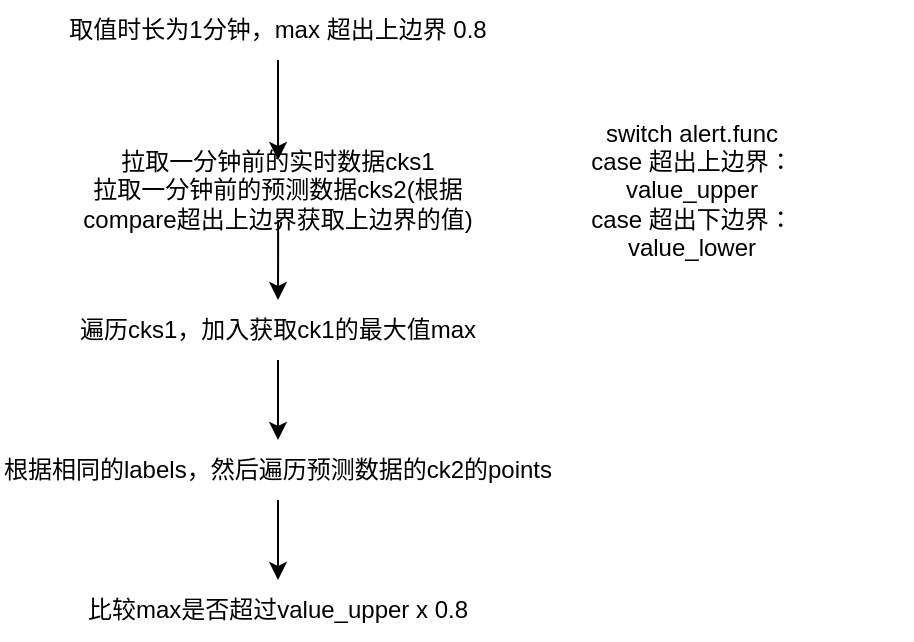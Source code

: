 <mxfile version="21.2.9" type="github">
  <diagram name="第 1 页" id="X3EYqgOOTqFWyvQvBRoP">
    <mxGraphModel dx="866" dy="573" grid="1" gridSize="10" guides="1" tooltips="1" connect="1" arrows="1" fold="1" page="1" pageScale="1" pageWidth="827" pageHeight="1169" math="0" shadow="0">
      <root>
        <mxCell id="0" />
        <mxCell id="1" parent="0" />
        <mxCell id="uLSxGME1FkIHebY0g9c3-4" value="" style="edgeStyle=orthogonalEdgeStyle;rounded=0;orthogonalLoop=1;jettySize=auto;html=1;" edge="1" parent="1" source="uLSxGME1FkIHebY0g9c3-1" target="uLSxGME1FkIHebY0g9c3-3">
          <mxGeometry relative="1" as="geometry" />
        </mxCell>
        <mxCell id="uLSxGME1FkIHebY0g9c3-1" value="取值时长为1分钟，max 超出上边界 0.8" style="text;html=1;strokeColor=none;fillColor=none;align=center;verticalAlign=middle;whiteSpace=wrap;rounded=0;" vertex="1" parent="1">
          <mxGeometry x="289" y="120" width="250" height="30" as="geometry" />
        </mxCell>
        <mxCell id="uLSxGME1FkIHebY0g9c3-6" value="" style="edgeStyle=orthogonalEdgeStyle;rounded=0;orthogonalLoop=1;jettySize=auto;html=1;" edge="1" parent="1" source="uLSxGME1FkIHebY0g9c3-3" target="uLSxGME1FkIHebY0g9c3-5">
          <mxGeometry relative="1" as="geometry" />
        </mxCell>
        <mxCell id="uLSxGME1FkIHebY0g9c3-3" value="拉取一分钟前的实时数据cks1&lt;br&gt;拉取一分钟前的预测数据cks2(根据compare超出上边界获取上边界的值)" style="text;html=1;strokeColor=none;fillColor=none;align=center;verticalAlign=middle;whiteSpace=wrap;rounded=0;" vertex="1" parent="1">
          <mxGeometry x="311.25" y="200" width="205.5" height="30" as="geometry" />
        </mxCell>
        <mxCell id="uLSxGME1FkIHebY0g9c3-8" value="" style="edgeStyle=orthogonalEdgeStyle;rounded=0;orthogonalLoop=1;jettySize=auto;html=1;" edge="1" parent="1" source="uLSxGME1FkIHebY0g9c3-5" target="uLSxGME1FkIHebY0g9c3-7">
          <mxGeometry relative="1" as="geometry" />
        </mxCell>
        <mxCell id="uLSxGME1FkIHebY0g9c3-5" value="遍历cks1，加入获取ck1的最大值max" style="text;html=1;strokeColor=none;fillColor=none;align=center;verticalAlign=middle;whiteSpace=wrap;rounded=0;" vertex="1" parent="1">
          <mxGeometry x="302" y="270" width="224" height="30" as="geometry" />
        </mxCell>
        <mxCell id="uLSxGME1FkIHebY0g9c3-10" value="" style="edgeStyle=orthogonalEdgeStyle;rounded=0;orthogonalLoop=1;jettySize=auto;html=1;" edge="1" parent="1" source="uLSxGME1FkIHebY0g9c3-7" target="uLSxGME1FkIHebY0g9c3-9">
          <mxGeometry relative="1" as="geometry" />
        </mxCell>
        <mxCell id="uLSxGME1FkIHebY0g9c3-7" value="根据相同的labels，然后遍历预测数据的ck2的points" style="text;html=1;strokeColor=none;fillColor=none;align=center;verticalAlign=middle;whiteSpace=wrap;rounded=0;" vertex="1" parent="1">
          <mxGeometry x="275" y="340" width="278" height="30" as="geometry" />
        </mxCell>
        <mxCell id="uLSxGME1FkIHebY0g9c3-9" value="比较max是否超过value_upper x 0.8" style="text;html=1;strokeColor=none;fillColor=none;align=center;verticalAlign=middle;whiteSpace=wrap;rounded=0;" vertex="1" parent="1">
          <mxGeometry x="317" y="410" width="194" height="30" as="geometry" />
        </mxCell>
        <mxCell id="uLSxGME1FkIHebY0g9c3-11" value="switch alert.func&lt;br&gt;case 超出上边界：&lt;br&gt;value_upper&lt;br&gt;case 超出下边界：&lt;br&gt;value_lower" style="text;html=1;strokeColor=none;fillColor=none;align=center;verticalAlign=middle;whiteSpace=wrap;rounded=0;" vertex="1" parent="1">
          <mxGeometry x="511" y="175" width="220" height="80" as="geometry" />
        </mxCell>
      </root>
    </mxGraphModel>
  </diagram>
</mxfile>

